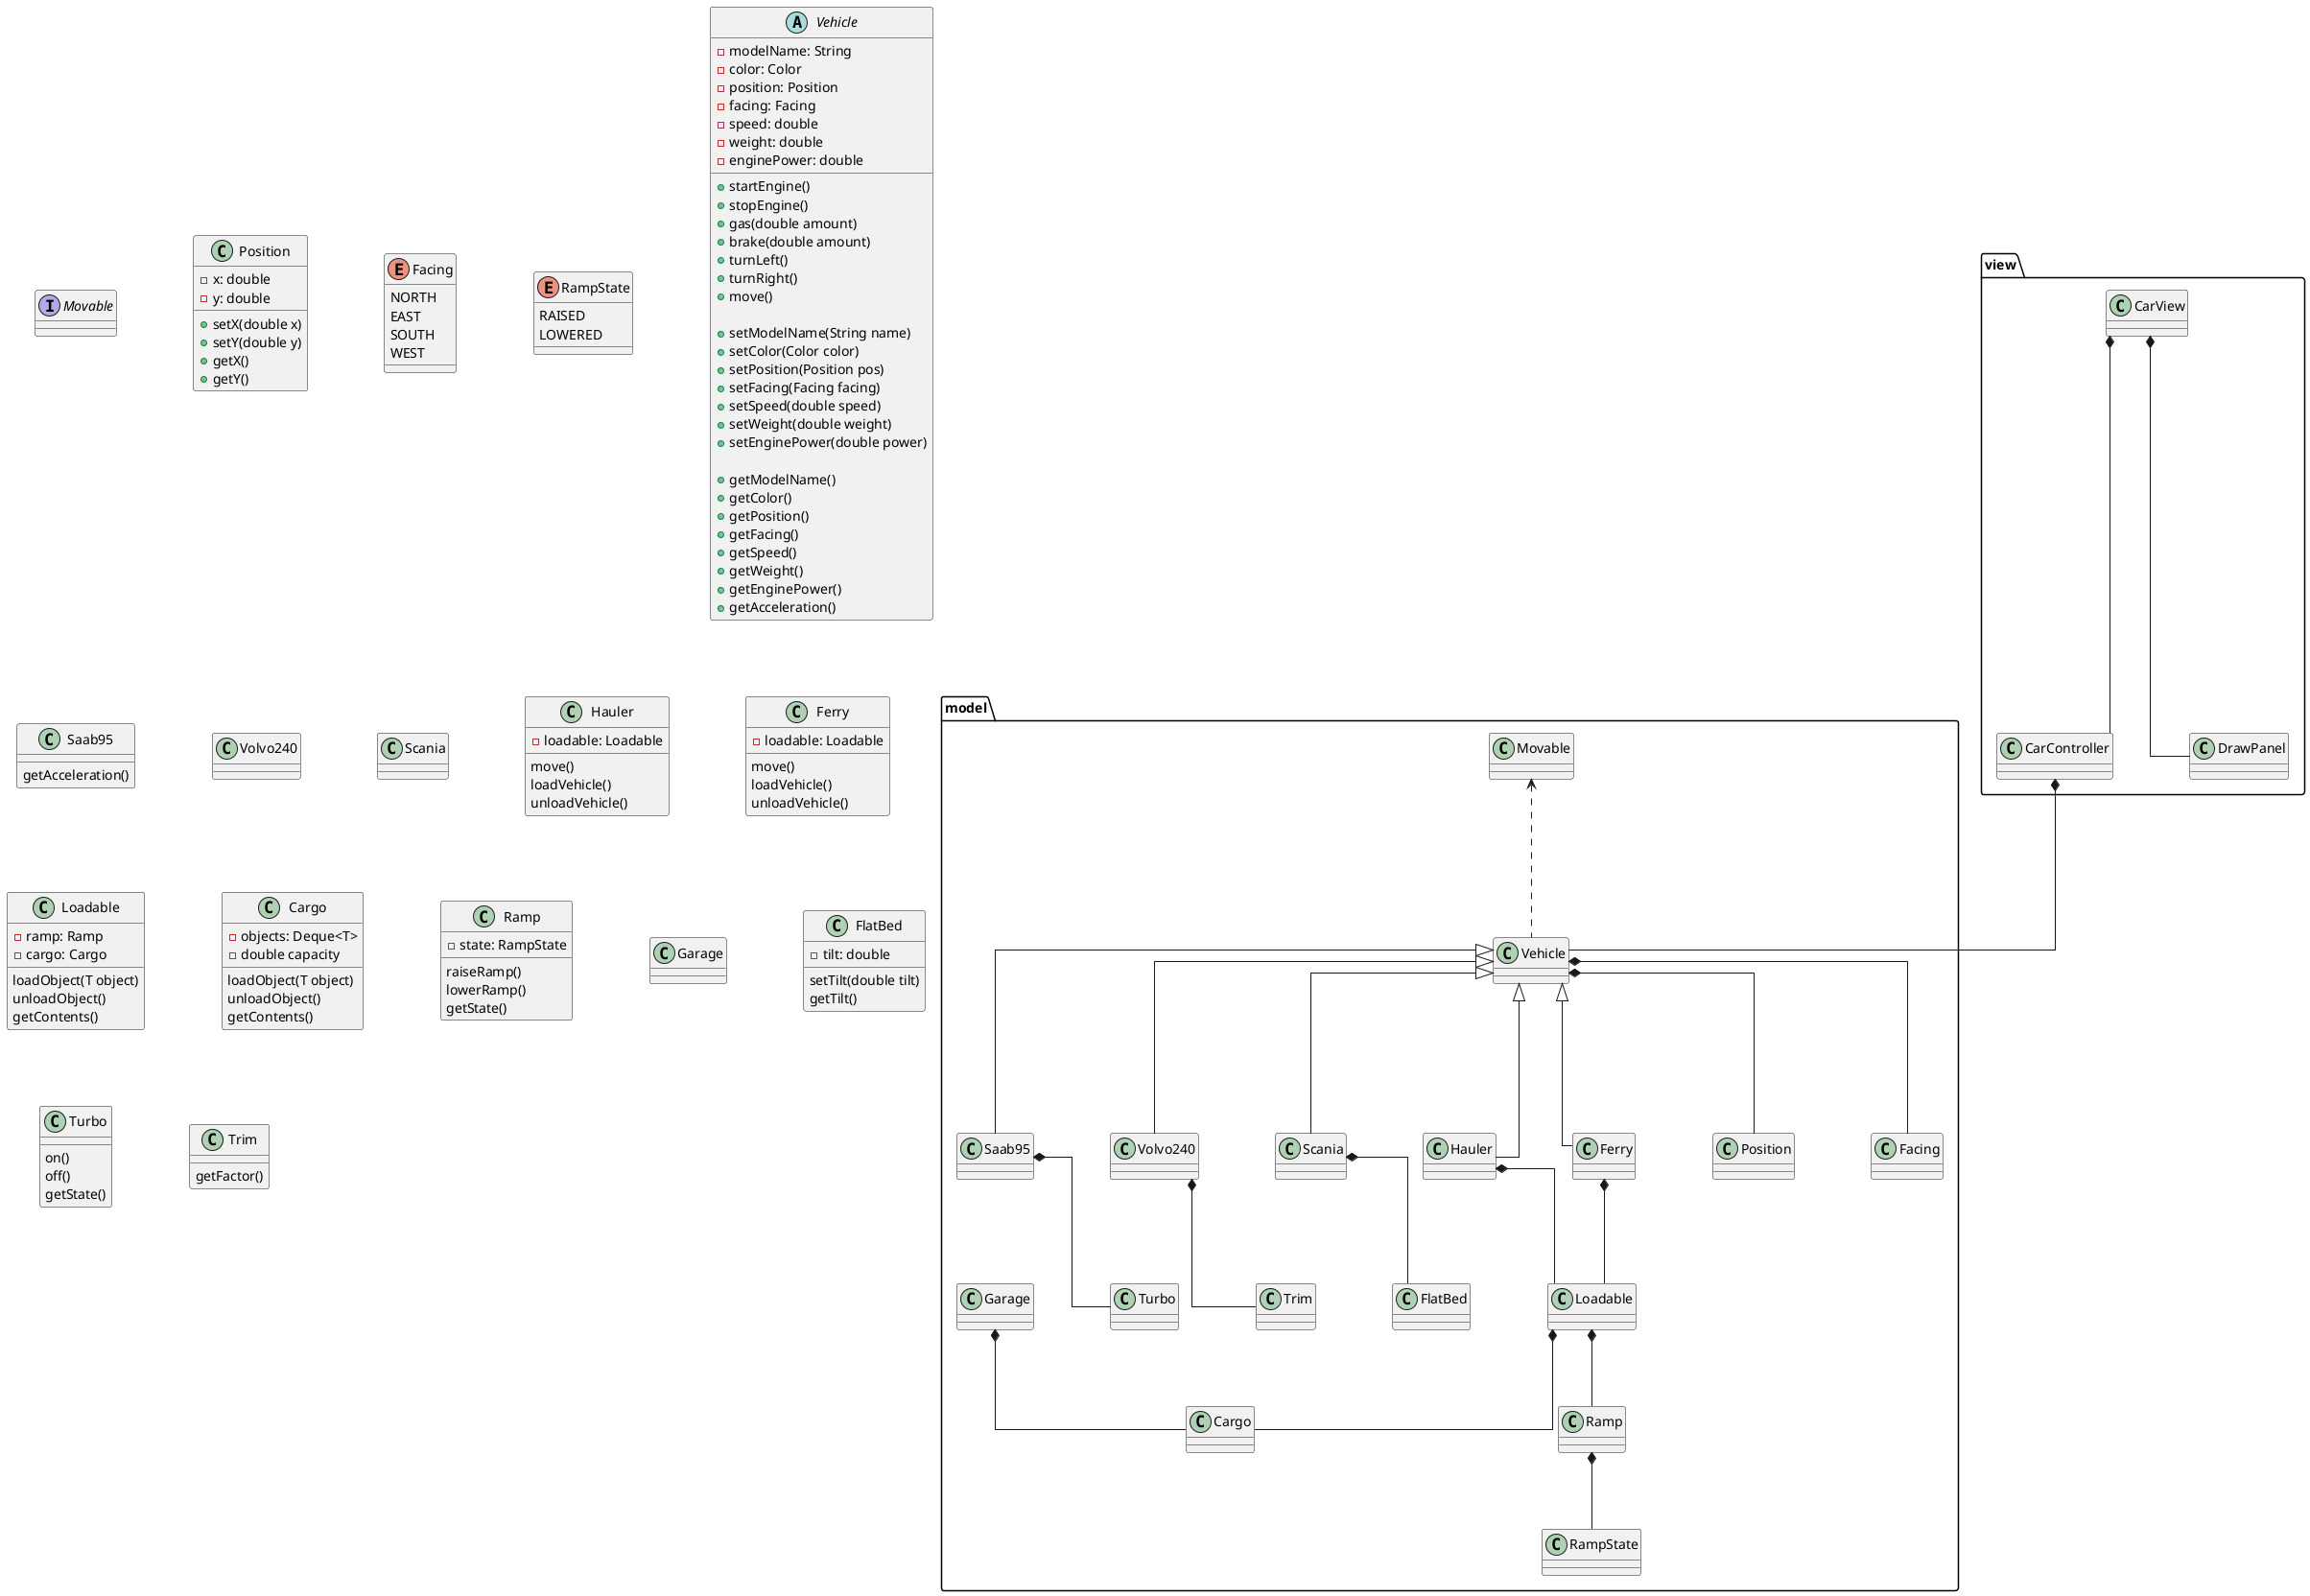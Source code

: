 @startuml new-uml
skinparam nodesep 80
skinparam ranksep 80
skinparam Linetype ortho

    

    package model {
        Movable             <.. Vehicle
        Vehicle             <|-- Saab95
        Vehicle             <|-- Volvo240
        Vehicle             <|-- Scania
        Vehicle             <|-- Hauler
        Vehicle             <|-- Ferry

        Vehicle             *-- Position
        Vehicle             *-- Facing

        Volvo240            *-- Trim
        Saab95              *-- Turbo
        Hauler              *-- Loadable
        Ferry               *-- Loadable
        Loadable            *-- Ramp
        Loadable            *-- Cargo
        Garage              *-- Cargo
        Scania              *-- FlatBed
        Ramp                *-- RampState
        
    }

    package view {
        CarView             *-- CarController
        CarView             *-- DrawPanel
    }

    CarController           *-- Vehicle

    interface Movable {

    }

    /' Position, etc '/

    class Position {
        -x: double
        -y: double
        +setX(double x)
        +setY(double y)
        +getX()
        +getY()
    }

    /' Enums '/

    enum Facing {
        NORTH
        EAST
        SOUTH
        WEST
    }

    enum RampState {
        RAISED
        LOWERED
    }

    /' Vehicle Class '/
    
    abstract Vehicle {
        -modelName: String
        -color: Color
        -position: Position
        -facing: Facing
        -speed: double
        -weight: double
        -enginePower: double

        +startEngine()
        +stopEngine()
        +gas(double amount)
        +brake(double amount)
        +turnLeft()
        +turnRight()
        +move()

        +setModelName(String name)
        +setColor(Color color)
        +setPosition(Position pos)
        +setFacing(Facing facing)
        +setSpeed(double speed)
        +setWeight(double weight)
        +setEnginePower(double power)

        +getModelName()
        +getColor()
        +getPosition()
        +getFacing()
        +getSpeed()
        +getWeight()
        +getEnginePower()
        +getAcceleration()
    }

    /' Vehicles '/

    class Saab95 {
        getAcceleration()
    }

    class Volvo240 {


    }
    class Scania {

    }

    class Hauler{
        -loadable: Loadable
        move()
        loadVehicle()
        unloadVehicle()
    }

    class Ferry {
        -loadable: Loadable
        move()
        loadVehicle()
        unloadVehicle()
    }

    /' Vehicle Components '/

    class Loadable {
        -ramp: Ramp
        -cargo: Cargo

        loadObject(T object)
        unloadObject()
        getContents()
    }

    class Cargo{
        -objects: Deque<T>
        -double capacity

        loadObject(T object)
        unloadObject()
        getContents()
    }

    class Ramp {
        -state: RampState
        raiseRamp()
        lowerRamp()
        getState()
    }

    class Garage {

    }

    class FlatBed {
        -tilt: double
        setTilt(double tilt)
        getTilt()
    }

    class Turbo {
        on()
        off()
        getState()
    }

    class Trim {
        getFactor()
    }
    

@enduml

